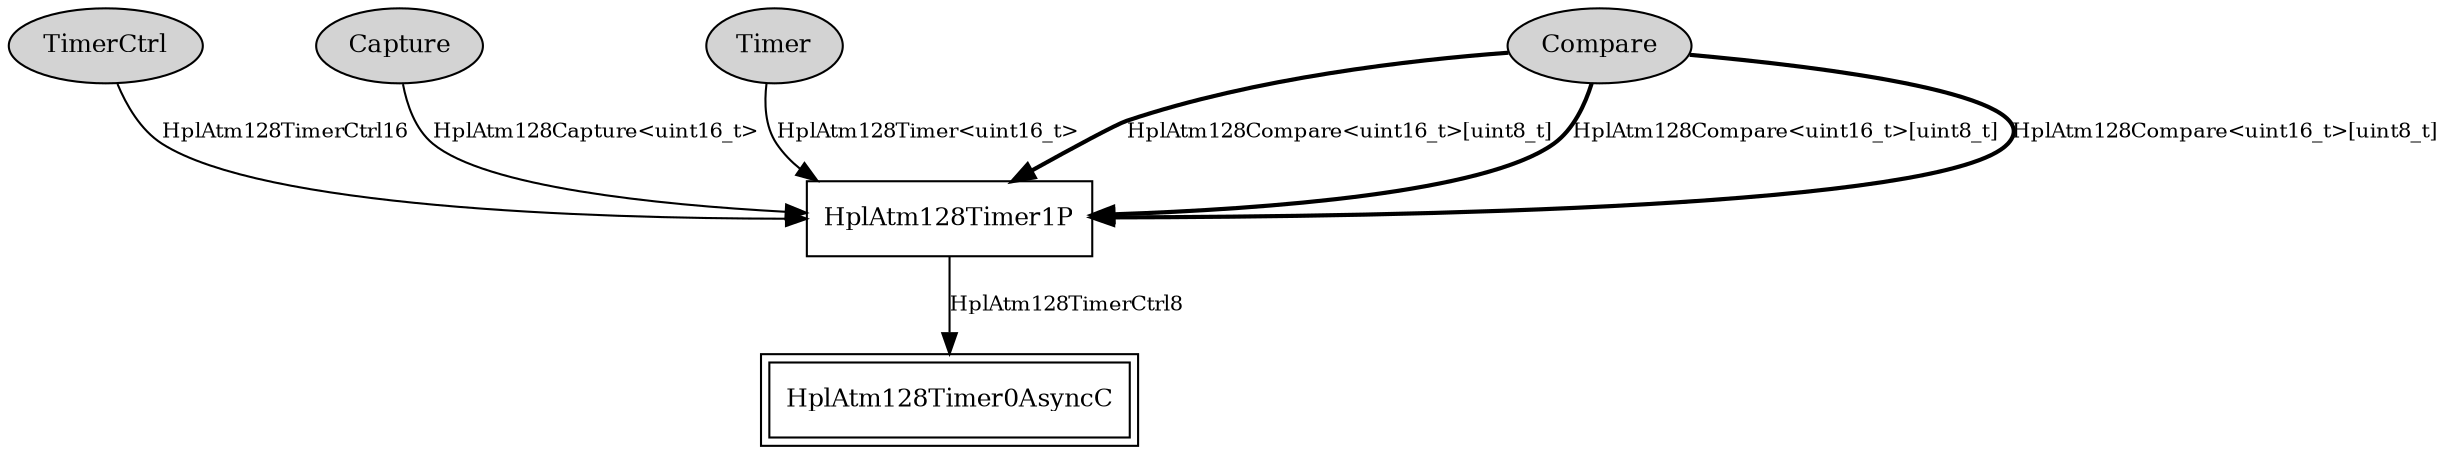 digraph "tos.chips.atm128.timer.HplAtm128Timer1C" {
  n0x407dc208 [shape=ellipse, style=filled, label="TimerCtrl", fontsize=12];
  "HplAtm128Timer1P" [fontsize=12, shape=box, URL="../chtml/tos.chips.atm128.timer.HplAtm128Timer1P.html"];
  n0x407e0010 [shape=ellipse, style=filled, label="Capture", fontsize=12];
  "HplAtm128Timer1P" [fontsize=12, shape=box, URL="../chtml/tos.chips.atm128.timer.HplAtm128Timer1P.html"];
  n0x407e52f0 [shape=ellipse, style=filled, label="Timer", fontsize=12];
  "HplAtm128Timer1P" [fontsize=12, shape=box, URL="../chtml/tos.chips.atm128.timer.HplAtm128Timer1P.html"];
  n0x407ee1b0 [shape=ellipse, style=filled, label="Compare", fontsize=12];
  "HplAtm128Timer1P" [fontsize=12, shape=box, URL="../chtml/tos.chips.atm128.timer.HplAtm128Timer1P.html"];
  "HplAtm128Timer1P" [fontsize=12, shape=box, URL="../chtml/tos.chips.atm128.timer.HplAtm128Timer1P.html"];
  "HplAtm128Timer1P" [fontsize=12, shape=box, URL="../chtml/tos.chips.atm128.timer.HplAtm128Timer1P.html"];
  "HplAtm128Timer1P" [fontsize=12, shape=box, URL="../chtml/tos.chips.atm128.timer.HplAtm128Timer1P.html"];
  "HplAtm128Timer0AsyncC" [fontsize=12, shape=box,peripheries=2, URL="../chtml/tos.chips.atm128.timer.HplAtm128Timer0AsyncC.html"];
  "n0x407dc208" -> "HplAtm128Timer1P" [label="HplAtm128TimerCtrl16", URL="../ihtml/tos.chips.atm128.timer.HplAtm128TimerCtrl16.html", fontsize=10];
  "n0x407e0010" -> "HplAtm128Timer1P" [label="HplAtm128Capture<uint16_t>", URL="../ihtml/tos.chips.atm128.timer.HplAtm128Capture.html", fontsize=10];
  "n0x407e52f0" -> "HplAtm128Timer1P" [label="HplAtm128Timer<uint16_t>", URL="../ihtml/tos.chips.atm128.timer.HplAtm128Timer.html", fontsize=10];
  "n0x407ee1b0" -> "HplAtm128Timer1P" [label="HplAtm128Compare<uint16_t>[uint8_t]", style=bold, URL="../ihtml/tos.chips.atm128.timer.HplAtm128Compare.html", fontsize=10];
  "n0x407ee1b0" -> "HplAtm128Timer1P" [label="HplAtm128Compare<uint16_t>[uint8_t]", style=bold, URL="../ihtml/tos.chips.atm128.timer.HplAtm128Compare.html", fontsize=10];
  "n0x407ee1b0" -> "HplAtm128Timer1P" [label="HplAtm128Compare<uint16_t>[uint8_t]", style=bold, URL="../ihtml/tos.chips.atm128.timer.HplAtm128Compare.html", fontsize=10];
  "HplAtm128Timer1P" -> "HplAtm128Timer0AsyncC" [label="HplAtm128TimerCtrl8", URL="../ihtml/tos.chips.atm128.timer.HplAtm128TimerCtrl8.html", fontsize=10];
}
